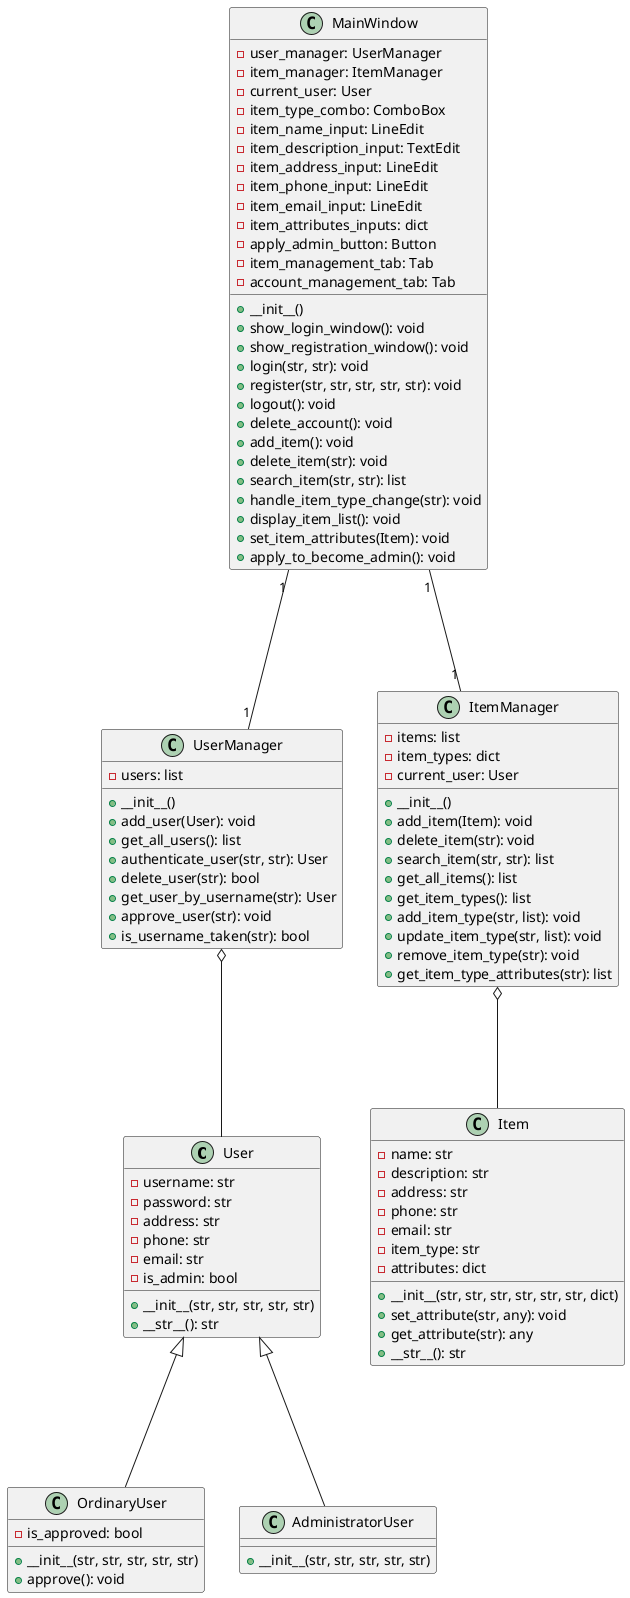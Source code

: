 @startuml
User <|=== OrdinaryUser
User <|=== AdministratorUser
UserManager o=== User
ItemManager o=== Item
UserManager "1"-up--"1" MainWindow
ItemManager "1"-up--"1" MainWindow
class User {
    - username: str
    - password: str
    - address: str
    - phone: str
    - email: str
    - is_admin: bool
    + __init__(str, str, str, str, str)
    + __str__(): str
}

class OrdinaryUser {
    - is_approved: bool
    + __init__(str, str, str, str, str)
    + approve(): void
}

class AdministratorUser {
    + __init__(str, str, str, str, str)
}

class Item {
    - name: str
    - description: str
    - address: str
    - phone: str
    - email: str
    - item_type: str
    - attributes: dict
    + __init__(str, str, str, str, str, str, dict)
    + set_attribute(str, any): void
    + get_attribute(str): any
    + __str__(): str
}

class ItemManager {
    - items: list
    - item_types: dict
    - current_user: User
    + __init__()
    + add_item(Item): void
    + delete_item(str): void
    + search_item(str, str): list
    + get_all_items(): list
    + get_item_types(): list
    + add_item_type(str, list): void
    + update_item_type(str, list): void
    + remove_item_type(str): void
    + get_item_type_attributes(str): list
}

class UserManager {
    - users: list
    + __init__()
    + add_user(User): void
    + get_all_users(): list
    + authenticate_user(str, str): User
    + delete_user(str): bool
    + get_user_by_username(str): User
    + approve_user(str): void
    + is_username_taken(str): bool
}

class MainWindow {
    - user_manager: UserManager
    - item_manager: ItemManager
    - current_user: User
    - item_type_combo: ComboBox
    - item_name_input: LineEdit
    - item_description_input: TextEdit
    - item_address_input: LineEdit
    - item_phone_input: LineEdit
    - item_email_input: LineEdit
    - item_attributes_inputs: dict
    - apply_admin_button: Button
    - item_management_tab: Tab
    - account_management_tab: Tab
    + __init__()
    + show_login_window(): void
    + show_registration_window(): void
    + login(str, str): void
    + register(str, str, str, str, str): void
    + logout(): void
    + delete_account(): void
    + add_item(): void
    + delete_item(str): void
    + search_item(str, str): list
    + handle_item_type_change(str): void
    + display_item_list(): void
    + set_item_attributes(Item): void
    + apply_to_become_admin(): void
}


@enduml